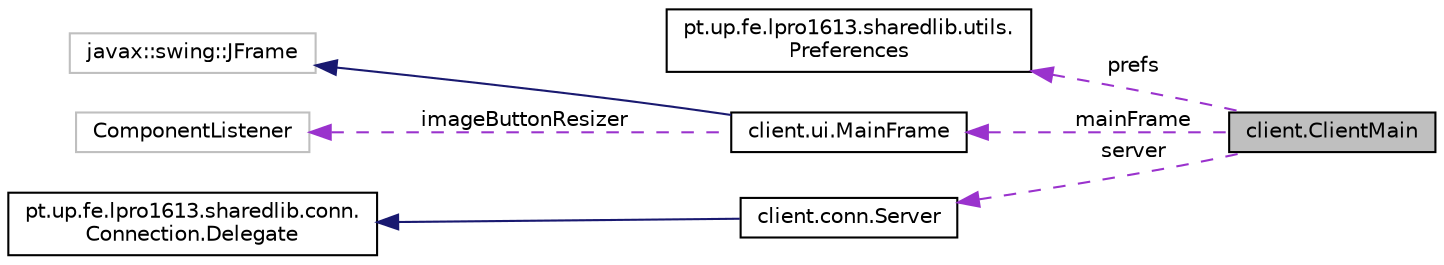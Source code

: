 digraph "client.ClientMain"
{
  edge [fontname="Helvetica",fontsize="10",labelfontname="Helvetica",labelfontsize="10"];
  node [fontname="Helvetica",fontsize="10",shape=record];
  rankdir="LR";
  Node1 [label="client.ClientMain",height=0.2,width=0.4,color="black", fillcolor="grey75", style="filled", fontcolor="black"];
  Node2 -> Node1 [dir="back",color="darkorchid3",fontsize="10",style="dashed",label=" prefs" ,fontname="Helvetica"];
  Node2 [label="pt.up.fe.lpro1613.sharedlib.utils.\lPreferences",height=0.2,width=0.4,color="black", fillcolor="white", style="filled",URL="$classpt_1_1up_1_1fe_1_1lpro1613_1_1sharedlib_1_1utils_1_1_preferences.html"];
  Node3 -> Node1 [dir="back",color="darkorchid3",fontsize="10",style="dashed",label=" mainFrame" ,fontname="Helvetica"];
  Node3 [label="client.ui.MainFrame",height=0.2,width=0.4,color="black", fillcolor="white", style="filled",URL="$classclient_1_1ui_1_1_main_frame.html"];
  Node4 -> Node3 [dir="back",color="midnightblue",fontsize="10",style="solid",fontname="Helvetica"];
  Node4 [label="javax::swing::JFrame",height=0.2,width=0.4,color="grey75", fillcolor="white", style="filled"];
  Node5 -> Node3 [dir="back",color="darkorchid3",fontsize="10",style="dashed",label=" imageButtonResizer" ,fontname="Helvetica"];
  Node5 [label="ComponentListener",height=0.2,width=0.4,color="grey75", fillcolor="white", style="filled"];
  Node6 -> Node1 [dir="back",color="darkorchid3",fontsize="10",style="dashed",label=" server" ,fontname="Helvetica"];
  Node6 [label="client.conn.Server",height=0.2,width=0.4,color="black", fillcolor="white", style="filled",URL="$classclient_1_1conn_1_1_server.html"];
  Node7 -> Node6 [dir="back",color="midnightblue",fontsize="10",style="solid",fontname="Helvetica"];
  Node7 [label="pt.up.fe.lpro1613.sharedlib.conn.\lConnection.Delegate",height=0.2,width=0.4,color="black", fillcolor="white", style="filled",URL="$interfacept_1_1up_1_1fe_1_1lpro1613_1_1sharedlib_1_1conn_1_1_connection_1_1_delegate.html"];
}
